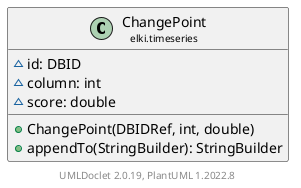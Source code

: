 @startuml
    remove .*\.(Instance|Par|Parameterizer|Factory)$
    set namespaceSeparator none
    hide empty fields
    hide empty methods

    class "<size:14>ChangePoint\n<size:10>elki.timeseries" as elki.timeseries.ChangePoint [[ChangePoint.html]] {
        ~id: DBID
        ~column: int
        ~score: double
        +ChangePoint(DBIDRef, int, double)
        +appendTo(StringBuilder): StringBuilder
    }

    center footer UMLDoclet 2.0.19, PlantUML 1.2022.8
@enduml
